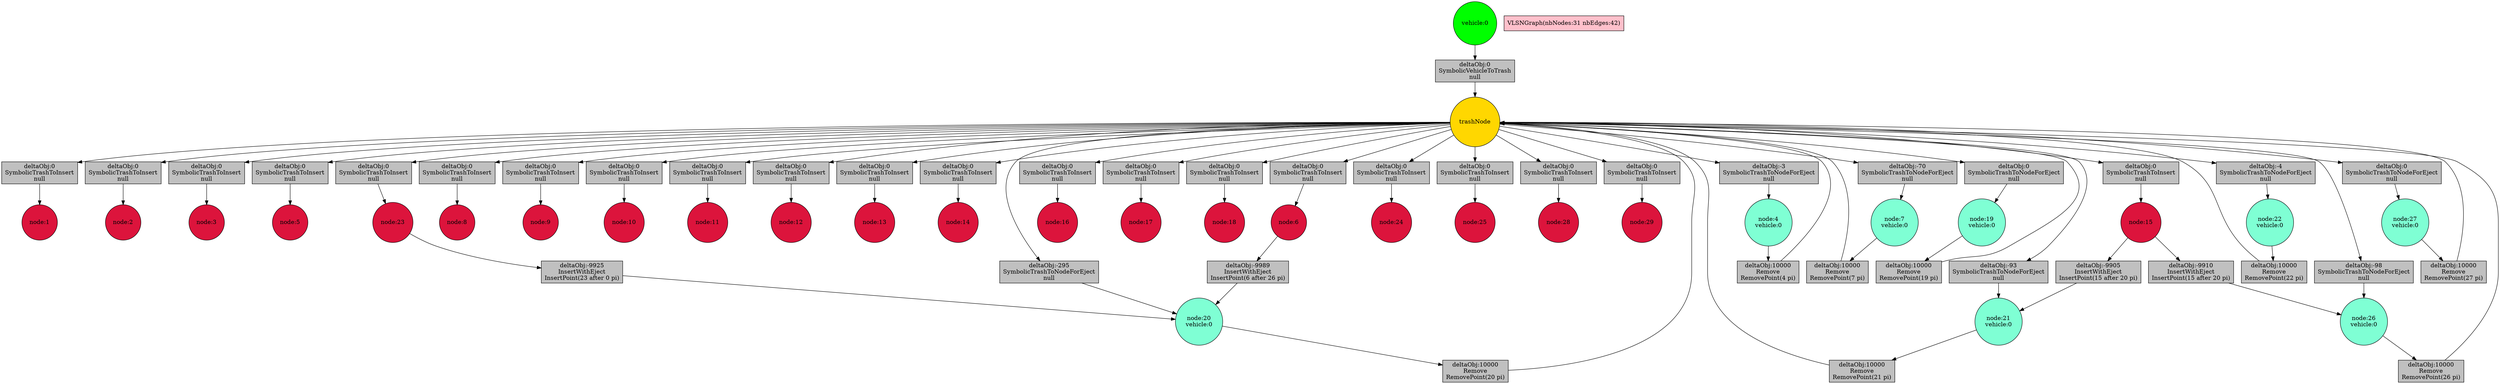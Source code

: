 ##Command to produce the output: "neato -Tpng thisfile > thisfile.png"
digraph VLSNGraph {
    "0" [shape=circle,style=filled,fillcolor=green,color=black, label = "vehicle:0"] ;
    "1" [shape=circle,style=filled,fillcolor=gold,color=black, label = trashNode] ;
    "2" [shape=circle,style=filled,fillcolor=aquamarine,color=black, label = "node:4\nvehicle:0"] ;
    "3" [shape=circle,style=filled,fillcolor=aquamarine,color=black, label = "node:7\nvehicle:0"] ;
    "4" [shape=circle,style=filled,fillcolor=aquamarine,color=black, label = "node:19\nvehicle:0"] ;
    "5" [shape=circle,style=filled,fillcolor=aquamarine,color=black, label = "node:20\nvehicle:0"] ;
    "6" [shape=circle,style=filled,fillcolor=aquamarine,color=black, label = "node:21\nvehicle:0"] ;
    "7" [shape=circle,style=filled,fillcolor=aquamarine,color=black, label = "node:22\nvehicle:0"] ;
    "8" [shape=circle,style=filled,fillcolor=aquamarine,color=black, label = "node:26\nvehicle:0"] ;
    "9" [shape=circle,style=filled,fillcolor=aquamarine,color=black, label = "node:27\nvehicle:0"] ;
    "10" [shape=circle,style=filled,fillcolor=crimson,color=black, label = "node:1"] ;
    "11" [shape=circle,style=filled,fillcolor=crimson,color=black, label = "node:2"] ;
    "12" [shape=circle,style=filled,fillcolor=crimson,color=black, label = "node:3"] ;
    "13" [shape=circle,style=filled,fillcolor=crimson,color=black, label = "node:5"] ;
    "14" [shape=circle,style=filled,fillcolor=crimson,color=black, label = "node:6"] ;
    "15" [shape=circle,style=filled,fillcolor=crimson,color=black, label = "node:8"] ;
    "16" [shape=circle,style=filled,fillcolor=crimson,color=black, label = "node:9"] ;
    "17" [shape=circle,style=filled,fillcolor=crimson,color=black, label = "node:10"] ;
    "18" [shape=circle,style=filled,fillcolor=crimson,color=black, label = "node:11"] ;
    "19" [shape=circle,style=filled,fillcolor=crimson,color=black, label = "node:12"] ;
    "20" [shape=circle,style=filled,fillcolor=crimson,color=black, label = "node:13"] ;
    "21" [shape=circle,style=filled,fillcolor=crimson,color=black, label = "node:14"] ;
    "22" [shape=circle,style=filled,fillcolor=crimson,color=black, label = "node:15"] ;
    "23" [shape=circle,style=filled,fillcolor=crimson,color=black, label = "node:16"] ;
    "24" [shape=circle,style=filled,fillcolor=crimson,color=black, label = "node:17"] ;
    "25" [shape=circle,style=filled,fillcolor=crimson,color=black, label = "node:18"] ;
    "26" [shape=circle,style=filled,fillcolor=crimson,color=black, label = "node:23"] ;
    "27" [shape=circle,style=filled,fillcolor=crimson,color=black, label = "node:24"] ;
    "28" [shape=circle,style=filled,fillcolor=crimson,color=black, label = "node:25"] ;
    "29" [shape=circle,style=filled,fillcolor=crimson,color=black, label = "node:28"] ;
    "30" [shape=circle,style=filled,fillcolor=crimson,color=black, label = "node:29"] ;
    "Edge0" [shape=rectangle,style=filled,fillcolor=gray, label="deltaObj:0\nSymbolicVehicleToTrash\nnull"] ; 0 -> "Edge0";"Edge0" -> 1;
    "Edge1" [shape=rectangle,style=filled,fillcolor=gray, label="deltaObj:0\nSymbolicTrashToInsert\nnull"] ; 1 -> "Edge1";"Edge1" -> 10;
    "Edge2" [shape=rectangle,style=filled,fillcolor=gray, label="deltaObj:0\nSymbolicTrashToInsert\nnull"] ; 1 -> "Edge2";"Edge2" -> 11;
    "Edge3" [shape=rectangle,style=filled,fillcolor=gray, label="deltaObj:0\nSymbolicTrashToInsert\nnull"] ; 1 -> "Edge3";"Edge3" -> 12;
    "Edge4" [shape=rectangle,style=filled,fillcolor=gray, label="deltaObj:0\nSymbolicTrashToInsert\nnull"] ; 1 -> "Edge4";"Edge4" -> 13;
    "Edge5" [shape=rectangle,style=filled,fillcolor=gray, label="deltaObj:0\nSymbolicTrashToInsert\nnull"] ; 1 -> "Edge5";"Edge5" -> 14;
    "Edge6" [shape=rectangle,style=filled,fillcolor=gray, label="deltaObj:0\nSymbolicTrashToInsert\nnull"] ; 1 -> "Edge6";"Edge6" -> 15;
    "Edge7" [shape=rectangle,style=filled,fillcolor=gray, label="deltaObj:0\nSymbolicTrashToInsert\nnull"] ; 1 -> "Edge7";"Edge7" -> 16;
    "Edge8" [shape=rectangle,style=filled,fillcolor=gray, label="deltaObj:0\nSymbolicTrashToInsert\nnull"] ; 1 -> "Edge8";"Edge8" -> 17;
    "Edge9" [shape=rectangle,style=filled,fillcolor=gray, label="deltaObj:0\nSymbolicTrashToInsert\nnull"] ; 1 -> "Edge9";"Edge9" -> 18;
    "Edge10" [shape=rectangle,style=filled,fillcolor=gray, label="deltaObj:0\nSymbolicTrashToInsert\nnull"] ; 1 -> "Edge10";"Edge10" -> 19;
    "Edge11" [shape=rectangle,style=filled,fillcolor=gray, label="deltaObj:0\nSymbolicTrashToInsert\nnull"] ; 1 -> "Edge11";"Edge11" -> 20;
    "Edge12" [shape=rectangle,style=filled,fillcolor=gray, label="deltaObj:0\nSymbolicTrashToInsert\nnull"] ; 1 -> "Edge12";"Edge12" -> 21;
    "Edge13" [shape=rectangle,style=filled,fillcolor=gray, label="deltaObj:0\nSymbolicTrashToInsert\nnull"] ; 1 -> "Edge13";"Edge13" -> 22;
    "Edge14" [shape=rectangle,style=filled,fillcolor=gray, label="deltaObj:0\nSymbolicTrashToInsert\nnull"] ; 1 -> "Edge14";"Edge14" -> 23;
    "Edge15" [shape=rectangle,style=filled,fillcolor=gray, label="deltaObj:0\nSymbolicTrashToInsert\nnull"] ; 1 -> "Edge15";"Edge15" -> 24;
    "Edge16" [shape=rectangle,style=filled,fillcolor=gray, label="deltaObj:0\nSymbolicTrashToInsert\nnull"] ; 1 -> "Edge16";"Edge16" -> 25;
    "Edge17" [shape=rectangle,style=filled,fillcolor=gray, label="deltaObj:0\nSymbolicTrashToInsert\nnull"] ; 1 -> "Edge17";"Edge17" -> 26;
    "Edge18" [shape=rectangle,style=filled,fillcolor=gray, label="deltaObj:0\nSymbolicTrashToInsert\nnull"] ; 1 -> "Edge18";"Edge18" -> 27;
    "Edge19" [shape=rectangle,style=filled,fillcolor=gray, label="deltaObj:0\nSymbolicTrashToInsert\nnull"] ; 1 -> "Edge19";"Edge19" -> 28;
    "Edge20" [shape=rectangle,style=filled,fillcolor=gray, label="deltaObj:0\nSymbolicTrashToInsert\nnull"] ; 1 -> "Edge20";"Edge20" -> 29;
    "Edge21" [shape=rectangle,style=filled,fillcolor=gray, label="deltaObj:0\nSymbolicTrashToInsert\nnull"] ; 1 -> "Edge21";"Edge21" -> 30;
    "Edge22" [shape=rectangle,style=filled,fillcolor=gray, label="deltaObj:-3\nSymbolicTrashToNodeForEject\nnull"] ; 1 -> "Edge22";"Edge22" -> 2;
    "Edge23" [shape=rectangle,style=filled,fillcolor=gray, label="deltaObj:-70\nSymbolicTrashToNodeForEject\nnull"] ; 1 -> "Edge23";"Edge23" -> 3;
    "Edge24" [shape=rectangle,style=filled,fillcolor=gray, label="deltaObj:0\nSymbolicTrashToNodeForEject\nnull"] ; 1 -> "Edge24";"Edge24" -> 4;
    "Edge25" [shape=rectangle,style=filled,fillcolor=gray, label="deltaObj:-295\nSymbolicTrashToNodeForEject\nnull"] ; 1 -> "Edge25";"Edge25" -> 5;
    "Edge26" [shape=rectangle,style=filled,fillcolor=gray, label="deltaObj:-93\nSymbolicTrashToNodeForEject\nnull"] ; 1 -> "Edge26";"Edge26" -> 6;
    "Edge27" [shape=rectangle,style=filled,fillcolor=gray, label="deltaObj:-4\nSymbolicTrashToNodeForEject\nnull"] ; 1 -> "Edge27";"Edge27" -> 7;
    "Edge28" [shape=rectangle,style=filled,fillcolor=gray, label="deltaObj:-98\nSymbolicTrashToNodeForEject\nnull"] ; 1 -> "Edge28";"Edge28" -> 8;
    "Edge29" [shape=rectangle,style=filled,fillcolor=gray, label="deltaObj:0\nSymbolicTrashToNodeForEject\nnull"] ; 1 -> "Edge29";"Edge29" -> 9;
    "Edge30" [shape=rectangle,style=filled,fillcolor=gray, label="deltaObj:10000\nRemove\nRemovePoint(4 pi)"] ; 2 -> "Edge30";"Edge30" -> 1;
    "Edge31" [shape=rectangle,style=filled,fillcolor=gray, label="deltaObj:10000\nRemove\nRemovePoint(7 pi)"] ; 3 -> "Edge31";"Edge31" -> 1;
    "Edge32" [shape=rectangle,style=filled,fillcolor=gray, label="deltaObj:10000\nRemove\nRemovePoint(19 pi)"] ; 4 -> "Edge32";"Edge32" -> 1;
    "Edge33" [shape=rectangle,style=filled,fillcolor=gray, label="deltaObj:10000\nRemove\nRemovePoint(20 pi)"] ; 5 -> "Edge33";"Edge33" -> 1;
    "Edge34" [shape=rectangle,style=filled,fillcolor=gray, label="deltaObj:10000\nRemove\nRemovePoint(21 pi)"] ; 6 -> "Edge34";"Edge34" -> 1;
    "Edge35" [shape=rectangle,style=filled,fillcolor=gray, label="deltaObj:10000\nRemove\nRemovePoint(22 pi)"] ; 7 -> "Edge35";"Edge35" -> 1;
    "Edge36" [shape=rectangle,style=filled,fillcolor=gray, label="deltaObj:10000\nRemove\nRemovePoint(26 pi)"] ; 8 -> "Edge36";"Edge36" -> 1;
    "Edge37" [shape=rectangle,style=filled,fillcolor=gray, label="deltaObj:10000\nRemove\nRemovePoint(27 pi)"] ; 9 -> "Edge37";"Edge37" -> 1;
    "Edge38" [shape=rectangle,style=filled,fillcolor=gray, label="deltaObj:-9989\nInsertWithEject\nInsertPoint(6 after 26 pi)"] ; 14 -> "Edge38";"Edge38" -> 5;
    "Edge39" [shape=rectangle,style=filled,fillcolor=gray, label="deltaObj:-9925\nInsertWithEject\nInsertPoint(23 after 0 pi)"] ; 26 -> "Edge39";"Edge39" -> 5;
    "Edge40" [shape=rectangle,style=filled,fillcolor=gray, label="deltaObj:-9905\nInsertWithEject\nInsertPoint(15 after 20 pi)"] ; 22 -> "Edge40";"Edge40" -> 6;
    "Edge41" [shape=rectangle,style=filled,fillcolor=gray, label="deltaObj:-9910\nInsertWithEject\nInsertPoint(15 after 20 pi)"] ; 22 -> "Edge41";"Edge41" -> 8;
    legend[shape=rectangle,style=filled,fillcolor=pink,color=black,label = "VLSNGraph(nbNodes:31 nbEdges:42)"] ;
    overlap=false
    fontsize=12;
}